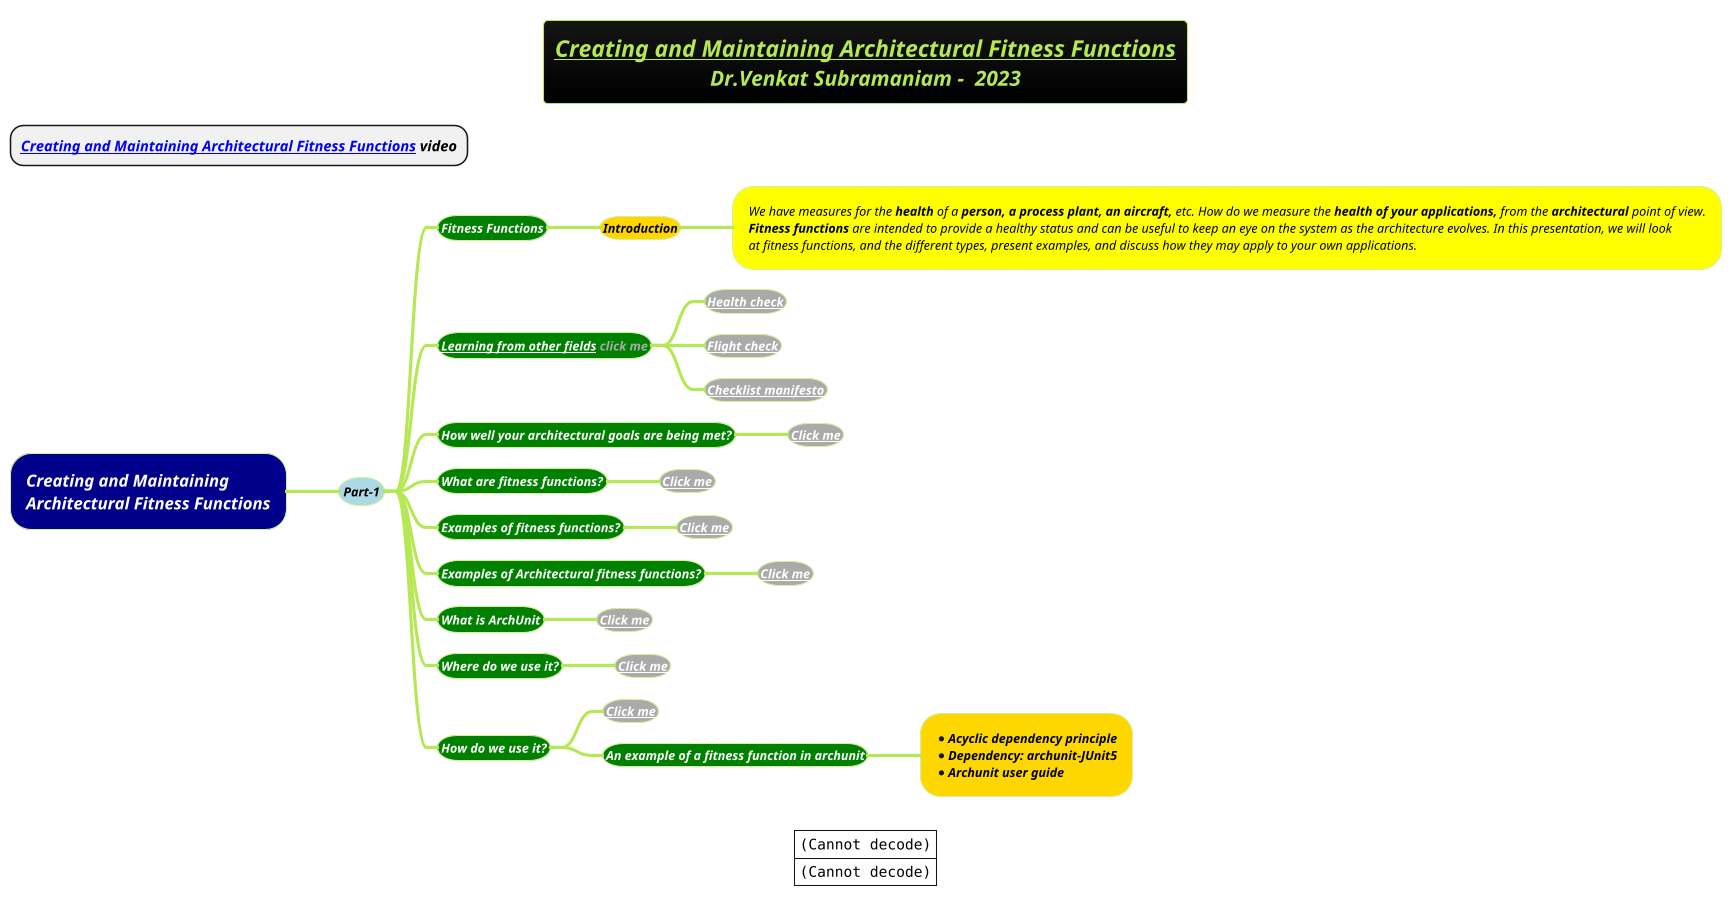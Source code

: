 @startmindmap
title =<i><b><u><size:18>Creating and Maintaining Architectural Fitness Functions\n<i>Dr.Venkat Subramaniam -  2023
caption |<img:images/img_771.png>|\n|<img:images-reuseable/43-evolution-and-birth-of-new-platforms.png>|
* <b><i>[[https://www.youtube.com/watch?v=Ifx__V6O5bg&t=827s&ab_channel=DeveloperSummit Creating and Maintaining Architectural Fitness Functions]] video
!theme hacker

*[#darkblue] <color:white><i>Creating and Maintaining \n<color:white><i>Architectural Fitness Functions
**[#lightblue] <i><color #black><size:12>Part-1
***[#green] <i><color #white><size:12><b>Fitness Functions
****[#gold] <i><color #black><size:12><b>Introduction
*****[#yellow]:<i><color #black><size:12>We have measures for the **health** of a **person, a process plant, an aircraft,** etc. How do we measure the **health of your applications,** from the **architectural** point of view.
<i><color #black><size:12>**Fitness functions** are intended to provide a healthy status and can be useful to keep an eye on the system as the architecture evolves. In this presentation, we will look
<i><color #black><size:12>at fitness functions, and the different types, present examples, and discuss how they may apply to your own applications.;
***[#green] <i><color #a><size:12><b>[[docs/3-programming-languages/Venkat-Subramaniam/images/img_868.png Learning from other fields]] click me
****[#a] <i><color #white><size:12><b>[[docs/3-programming-languages/Venkat-Subramaniam/images/img_869.png Health check]]
****[#a] <i><color #white><size:12><b>[[docs/3-programming-languages/Venkat-Subramaniam/images/img_870.png Flight check]]
****[#a] <i><color #white><size:12><b>[[docs/3-programming-languages/Venkat-Subramaniam/images/img_871.png Checklist manifesto]]
***[#green] <i><color #white><size:12><b>How well your architectural goals are being met?
****[#a] <i><color #white><size:12><b>[[docs/3-programming-languages/Venkat-Subramaniam/images/img_872.png Click me]]
***[#green] <i><color #white><size:12><b>What are fitness functions?
****[#a] <i><color #white><size:12><b>[[docs/3-programming-languages/Venkat-Subramaniam/images/img_873.png Click me]]
***[#green] <i><color #white><size:12><b>Examples of fitness functions?
****[#a] <i><color #white><size:12><b>[[docs/3-programming-languages/Venkat-Subramaniam/images/img_874.png Click me]]
***[#green] <i><color #white><size:12><b>Examples of Architectural fitness functions?
****[#a] <i><color #white><size:12><b>[[docs/3-programming-languages/Venkat-Subramaniam/images/img_875.png Click me]]
***[#green] <i><color #white><size:12><b>What is ArchUnit
****[#a] <i><color #white><size:12><b>[[docs/3-programming-languages/Venkat-Subramaniam/images/img_876.png Click me]]
***[#green] <i><color #white><size:12><b>Where do we use it?
****[#a] <i><color #white><size:12><b>[[docs/3-programming-languages/Venkat-Subramaniam/images/img_877.png Click me]]
***[#green] <i><color #white><size:12><b>How do we use it?
****[#a] <i><color #white><size:12><b>[[docs/3-programming-languages/Venkat-Subramaniam/images/img_878.png Click me]]
****[#green] <i><color #white><size:12><b>An example of a fitness function in archunit
*****[#gold]:*<i><color #black><size:12><b>Acyclic dependency principle
*<i><color #black><size:12><b>Dependency: archunit-JUnit5
*<i><color #black><size:12><b>Archunit user guide;






@endmindmap
